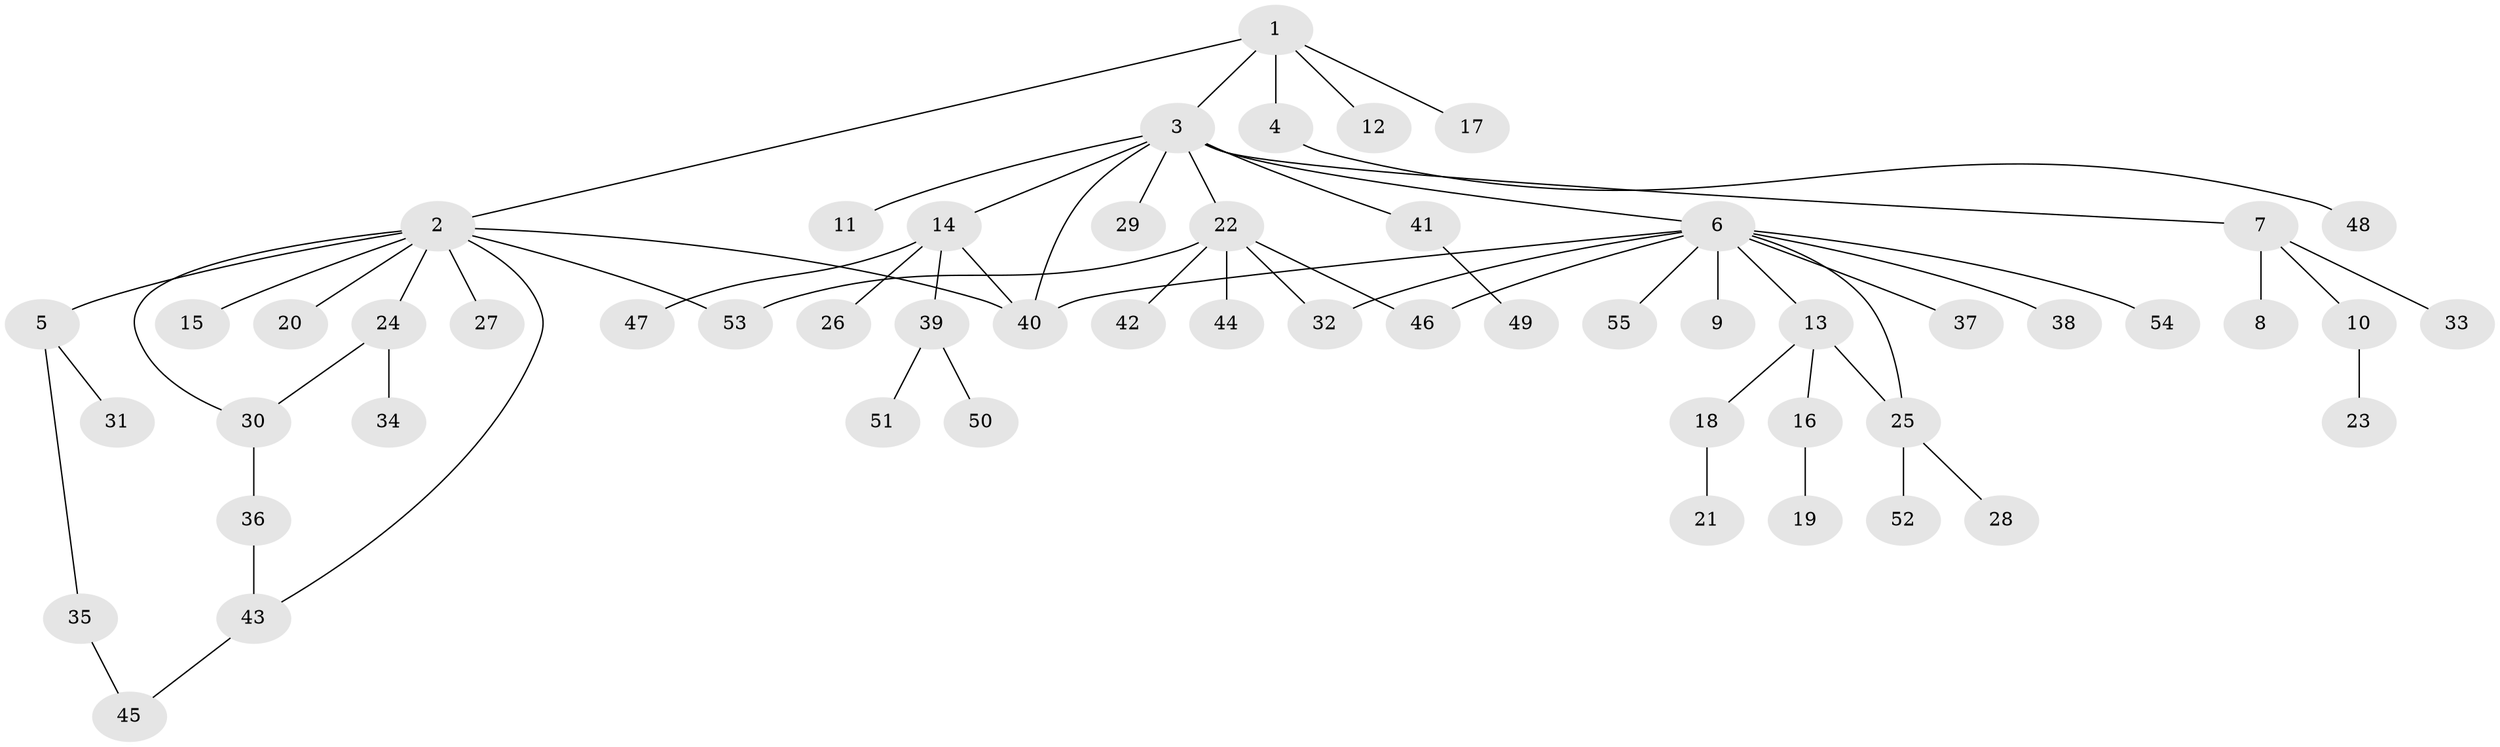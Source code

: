 // coarse degree distribution, {3: 0.058823529411764705, 1: 0.35294117647058826, 5: 0.058823529411764705, 2: 0.35294117647058826, 7: 0.11764705882352941, 4: 0.058823529411764705}
// Generated by graph-tools (version 1.1) at 2025/36/03/04/25 23:36:45]
// undirected, 55 vertices, 64 edges
graph export_dot {
  node [color=gray90,style=filled];
  1;
  2;
  3;
  4;
  5;
  6;
  7;
  8;
  9;
  10;
  11;
  12;
  13;
  14;
  15;
  16;
  17;
  18;
  19;
  20;
  21;
  22;
  23;
  24;
  25;
  26;
  27;
  28;
  29;
  30;
  31;
  32;
  33;
  34;
  35;
  36;
  37;
  38;
  39;
  40;
  41;
  42;
  43;
  44;
  45;
  46;
  47;
  48;
  49;
  50;
  51;
  52;
  53;
  54;
  55;
  1 -- 2;
  1 -- 3;
  1 -- 4;
  1 -- 12;
  1 -- 17;
  2 -- 5;
  2 -- 15;
  2 -- 20;
  2 -- 24;
  2 -- 27;
  2 -- 30;
  2 -- 40;
  2 -- 43;
  2 -- 53;
  3 -- 6;
  3 -- 7;
  3 -- 11;
  3 -- 14;
  3 -- 22;
  3 -- 29;
  3 -- 40;
  3 -- 41;
  4 -- 48;
  5 -- 31;
  5 -- 35;
  6 -- 9;
  6 -- 13;
  6 -- 25;
  6 -- 32;
  6 -- 37;
  6 -- 38;
  6 -- 40;
  6 -- 46;
  6 -- 54;
  6 -- 55;
  7 -- 8;
  7 -- 10;
  7 -- 33;
  10 -- 23;
  13 -- 16;
  13 -- 18;
  13 -- 25;
  14 -- 26;
  14 -- 39;
  14 -- 40;
  14 -- 47;
  16 -- 19;
  18 -- 21;
  22 -- 32;
  22 -- 42;
  22 -- 44;
  22 -- 46;
  22 -- 53;
  24 -- 30;
  24 -- 34;
  25 -- 28;
  25 -- 52;
  30 -- 36;
  35 -- 45;
  36 -- 43;
  39 -- 50;
  39 -- 51;
  41 -- 49;
  43 -- 45;
}
